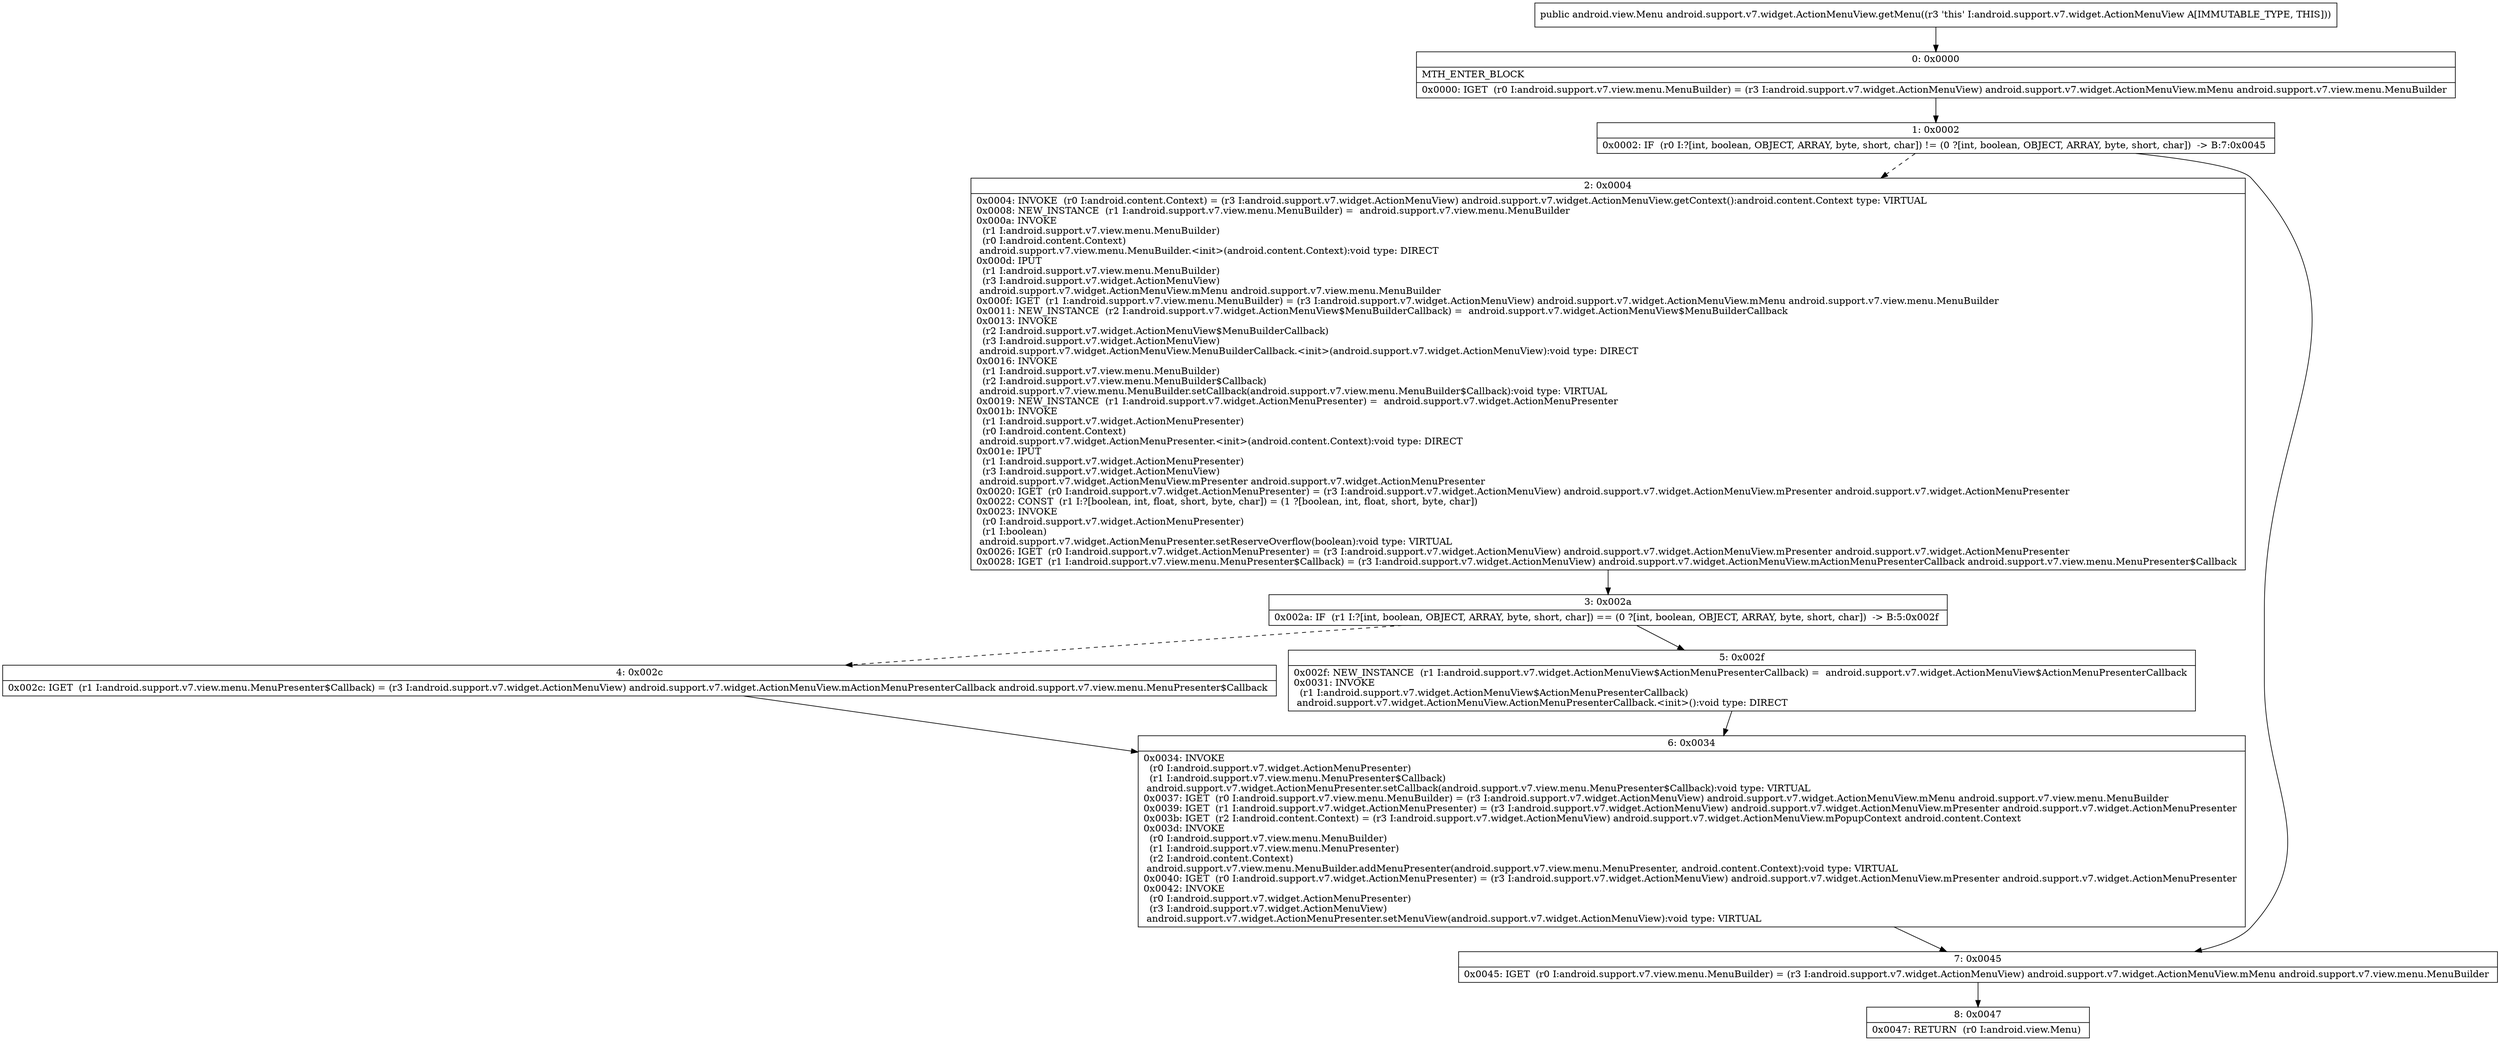 digraph "CFG forandroid.support.v7.widget.ActionMenuView.getMenu()Landroid\/view\/Menu;" {
Node_0 [shape=record,label="{0\:\ 0x0000|MTH_ENTER_BLOCK\l|0x0000: IGET  (r0 I:android.support.v7.view.menu.MenuBuilder) = (r3 I:android.support.v7.widget.ActionMenuView) android.support.v7.widget.ActionMenuView.mMenu android.support.v7.view.menu.MenuBuilder \l}"];
Node_1 [shape=record,label="{1\:\ 0x0002|0x0002: IF  (r0 I:?[int, boolean, OBJECT, ARRAY, byte, short, char]) != (0 ?[int, boolean, OBJECT, ARRAY, byte, short, char])  \-\> B:7:0x0045 \l}"];
Node_2 [shape=record,label="{2\:\ 0x0004|0x0004: INVOKE  (r0 I:android.content.Context) = (r3 I:android.support.v7.widget.ActionMenuView) android.support.v7.widget.ActionMenuView.getContext():android.content.Context type: VIRTUAL \l0x0008: NEW_INSTANCE  (r1 I:android.support.v7.view.menu.MenuBuilder) =  android.support.v7.view.menu.MenuBuilder \l0x000a: INVOKE  \l  (r1 I:android.support.v7.view.menu.MenuBuilder)\l  (r0 I:android.content.Context)\l android.support.v7.view.menu.MenuBuilder.\<init\>(android.content.Context):void type: DIRECT \l0x000d: IPUT  \l  (r1 I:android.support.v7.view.menu.MenuBuilder)\l  (r3 I:android.support.v7.widget.ActionMenuView)\l android.support.v7.widget.ActionMenuView.mMenu android.support.v7.view.menu.MenuBuilder \l0x000f: IGET  (r1 I:android.support.v7.view.menu.MenuBuilder) = (r3 I:android.support.v7.widget.ActionMenuView) android.support.v7.widget.ActionMenuView.mMenu android.support.v7.view.menu.MenuBuilder \l0x0011: NEW_INSTANCE  (r2 I:android.support.v7.widget.ActionMenuView$MenuBuilderCallback) =  android.support.v7.widget.ActionMenuView$MenuBuilderCallback \l0x0013: INVOKE  \l  (r2 I:android.support.v7.widget.ActionMenuView$MenuBuilderCallback)\l  (r3 I:android.support.v7.widget.ActionMenuView)\l android.support.v7.widget.ActionMenuView.MenuBuilderCallback.\<init\>(android.support.v7.widget.ActionMenuView):void type: DIRECT \l0x0016: INVOKE  \l  (r1 I:android.support.v7.view.menu.MenuBuilder)\l  (r2 I:android.support.v7.view.menu.MenuBuilder$Callback)\l android.support.v7.view.menu.MenuBuilder.setCallback(android.support.v7.view.menu.MenuBuilder$Callback):void type: VIRTUAL \l0x0019: NEW_INSTANCE  (r1 I:android.support.v7.widget.ActionMenuPresenter) =  android.support.v7.widget.ActionMenuPresenter \l0x001b: INVOKE  \l  (r1 I:android.support.v7.widget.ActionMenuPresenter)\l  (r0 I:android.content.Context)\l android.support.v7.widget.ActionMenuPresenter.\<init\>(android.content.Context):void type: DIRECT \l0x001e: IPUT  \l  (r1 I:android.support.v7.widget.ActionMenuPresenter)\l  (r3 I:android.support.v7.widget.ActionMenuView)\l android.support.v7.widget.ActionMenuView.mPresenter android.support.v7.widget.ActionMenuPresenter \l0x0020: IGET  (r0 I:android.support.v7.widget.ActionMenuPresenter) = (r3 I:android.support.v7.widget.ActionMenuView) android.support.v7.widget.ActionMenuView.mPresenter android.support.v7.widget.ActionMenuPresenter \l0x0022: CONST  (r1 I:?[boolean, int, float, short, byte, char]) = (1 ?[boolean, int, float, short, byte, char]) \l0x0023: INVOKE  \l  (r0 I:android.support.v7.widget.ActionMenuPresenter)\l  (r1 I:boolean)\l android.support.v7.widget.ActionMenuPresenter.setReserveOverflow(boolean):void type: VIRTUAL \l0x0026: IGET  (r0 I:android.support.v7.widget.ActionMenuPresenter) = (r3 I:android.support.v7.widget.ActionMenuView) android.support.v7.widget.ActionMenuView.mPresenter android.support.v7.widget.ActionMenuPresenter \l0x0028: IGET  (r1 I:android.support.v7.view.menu.MenuPresenter$Callback) = (r3 I:android.support.v7.widget.ActionMenuView) android.support.v7.widget.ActionMenuView.mActionMenuPresenterCallback android.support.v7.view.menu.MenuPresenter$Callback \l}"];
Node_3 [shape=record,label="{3\:\ 0x002a|0x002a: IF  (r1 I:?[int, boolean, OBJECT, ARRAY, byte, short, char]) == (0 ?[int, boolean, OBJECT, ARRAY, byte, short, char])  \-\> B:5:0x002f \l}"];
Node_4 [shape=record,label="{4\:\ 0x002c|0x002c: IGET  (r1 I:android.support.v7.view.menu.MenuPresenter$Callback) = (r3 I:android.support.v7.widget.ActionMenuView) android.support.v7.widget.ActionMenuView.mActionMenuPresenterCallback android.support.v7.view.menu.MenuPresenter$Callback \l}"];
Node_5 [shape=record,label="{5\:\ 0x002f|0x002f: NEW_INSTANCE  (r1 I:android.support.v7.widget.ActionMenuView$ActionMenuPresenterCallback) =  android.support.v7.widget.ActionMenuView$ActionMenuPresenterCallback \l0x0031: INVOKE  \l  (r1 I:android.support.v7.widget.ActionMenuView$ActionMenuPresenterCallback)\l android.support.v7.widget.ActionMenuView.ActionMenuPresenterCallback.\<init\>():void type: DIRECT \l}"];
Node_6 [shape=record,label="{6\:\ 0x0034|0x0034: INVOKE  \l  (r0 I:android.support.v7.widget.ActionMenuPresenter)\l  (r1 I:android.support.v7.view.menu.MenuPresenter$Callback)\l android.support.v7.widget.ActionMenuPresenter.setCallback(android.support.v7.view.menu.MenuPresenter$Callback):void type: VIRTUAL \l0x0037: IGET  (r0 I:android.support.v7.view.menu.MenuBuilder) = (r3 I:android.support.v7.widget.ActionMenuView) android.support.v7.widget.ActionMenuView.mMenu android.support.v7.view.menu.MenuBuilder \l0x0039: IGET  (r1 I:android.support.v7.widget.ActionMenuPresenter) = (r3 I:android.support.v7.widget.ActionMenuView) android.support.v7.widget.ActionMenuView.mPresenter android.support.v7.widget.ActionMenuPresenter \l0x003b: IGET  (r2 I:android.content.Context) = (r3 I:android.support.v7.widget.ActionMenuView) android.support.v7.widget.ActionMenuView.mPopupContext android.content.Context \l0x003d: INVOKE  \l  (r0 I:android.support.v7.view.menu.MenuBuilder)\l  (r1 I:android.support.v7.view.menu.MenuPresenter)\l  (r2 I:android.content.Context)\l android.support.v7.view.menu.MenuBuilder.addMenuPresenter(android.support.v7.view.menu.MenuPresenter, android.content.Context):void type: VIRTUAL \l0x0040: IGET  (r0 I:android.support.v7.widget.ActionMenuPresenter) = (r3 I:android.support.v7.widget.ActionMenuView) android.support.v7.widget.ActionMenuView.mPresenter android.support.v7.widget.ActionMenuPresenter \l0x0042: INVOKE  \l  (r0 I:android.support.v7.widget.ActionMenuPresenter)\l  (r3 I:android.support.v7.widget.ActionMenuView)\l android.support.v7.widget.ActionMenuPresenter.setMenuView(android.support.v7.widget.ActionMenuView):void type: VIRTUAL \l}"];
Node_7 [shape=record,label="{7\:\ 0x0045|0x0045: IGET  (r0 I:android.support.v7.view.menu.MenuBuilder) = (r3 I:android.support.v7.widget.ActionMenuView) android.support.v7.widget.ActionMenuView.mMenu android.support.v7.view.menu.MenuBuilder \l}"];
Node_8 [shape=record,label="{8\:\ 0x0047|0x0047: RETURN  (r0 I:android.view.Menu) \l}"];
MethodNode[shape=record,label="{public android.view.Menu android.support.v7.widget.ActionMenuView.getMenu((r3 'this' I:android.support.v7.widget.ActionMenuView A[IMMUTABLE_TYPE, THIS])) }"];
MethodNode -> Node_0;
Node_0 -> Node_1;
Node_1 -> Node_2[style=dashed];
Node_1 -> Node_7;
Node_2 -> Node_3;
Node_3 -> Node_4[style=dashed];
Node_3 -> Node_5;
Node_4 -> Node_6;
Node_5 -> Node_6;
Node_6 -> Node_7;
Node_7 -> Node_8;
}

